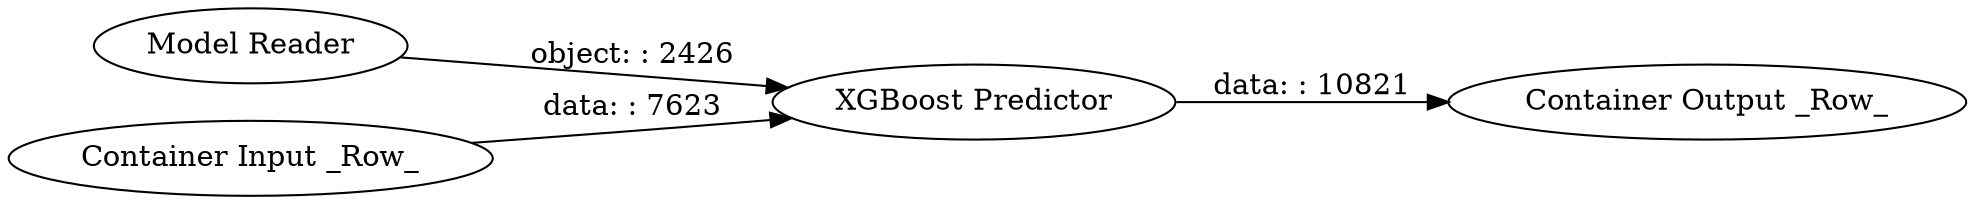 digraph {
	"-4981311017761979846_2" [label="Model Reader"]
	"-4981311017761979846_4" [label="XGBoost Predictor"]
	"-4981311017761979846_5" [label="Container Output _Row_"]
	"-4981311017761979846_3" [label="Container Input _Row_"]
	"-4981311017761979846_4" -> "-4981311017761979846_5" [label="data: : 10821"]
	"-4981311017761979846_3" -> "-4981311017761979846_4" [label="data: : 7623"]
	"-4981311017761979846_2" -> "-4981311017761979846_4" [label="object: : 2426"]
	rankdir=LR
}

